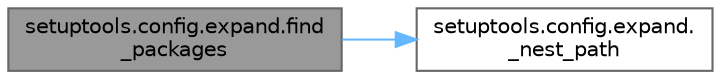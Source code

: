digraph "setuptools.config.expand.find_packages"
{
 // LATEX_PDF_SIZE
  bgcolor="transparent";
  edge [fontname=Helvetica,fontsize=10,labelfontname=Helvetica,labelfontsize=10];
  node [fontname=Helvetica,fontsize=10,shape=box,height=0.2,width=0.4];
  rankdir="LR";
  Node1 [id="Node000001",label="setuptools.config.expand.find\l_packages",height=0.2,width=0.4,color="gray40", fillcolor="grey60", style="filled", fontcolor="black",tooltip=" "];
  Node1 -> Node2 [id="edge1_Node000001_Node000002",color="steelblue1",style="solid",tooltip=" "];
  Node2 [id="Node000002",label="setuptools.config.expand.\l_nest_path",height=0.2,width=0.4,color="grey40", fillcolor="white", style="filled",URL="$namespacesetuptools_1_1config_1_1expand.html#a643f6393130df9c66e1e88d093898692",tooltip=" "];
}
